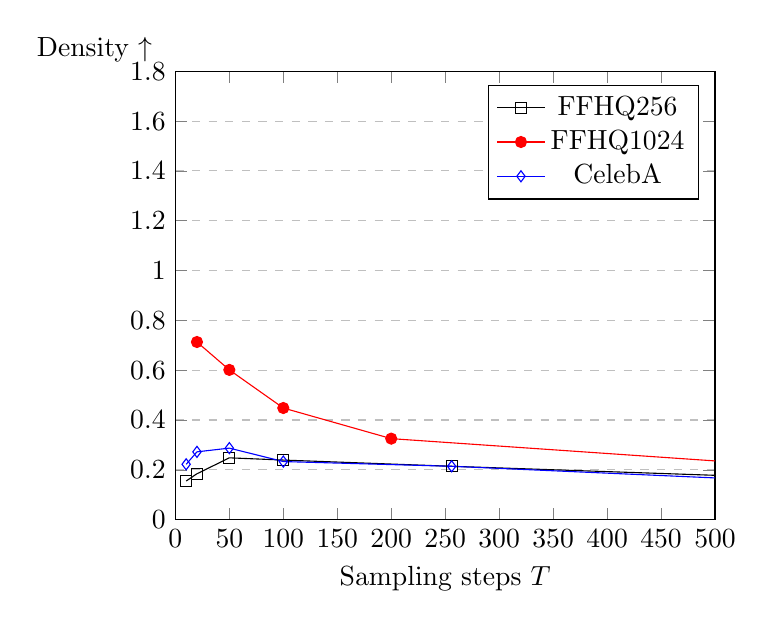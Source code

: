 \begin{tikzpicture}
\begin{axis}[
y label style={at={(axis description cs:-0.15,1.0)},rotate=-90,anchor=south},
title={},
xlabel={Sampling steps $T$},
ylabel={Density $\uparrow$},
xmin=0, xmax=500,
ymin=0.0, ymax=1.8,
xtick={0,50,100,150,200,250,300,350,400,450,500},
ytick={0.0,0.2,0.4,0.6,0.8,1.0,1.2,1.4,1.6,1.8},
legend pos=north east,
ymajorgrids=true,
grid style=dashed,
]\addplot[color=black, mark=square]
coordinates {(10.0, 0.155)(20.0, 0.184)(50.0, 0.248)(100.0, 0.239)(256.0, 0.214)(512.0, 0.176)};
\addlegendentry{FFHQ256}
\addplot[color=red, mark=*]
coordinates {(20.0, 0.713)(50.0, 0.601)(100.0, 0.448)(200.0, 0.325)(512.0, 0.232)(1024.0, 0.168)};
\addlegendentry{FFHQ1024}
\addplot[color=blue, mark=diamond]
coordinates {(10.0, 0.222)(20.0, 0.272)(50.0, 0.287)(100.0, 0.233)(256.0, 0.214)(512.0, 0.165)};
\addlegendentry{CelebA}
\end{axis}
\end{tikzpicture}
